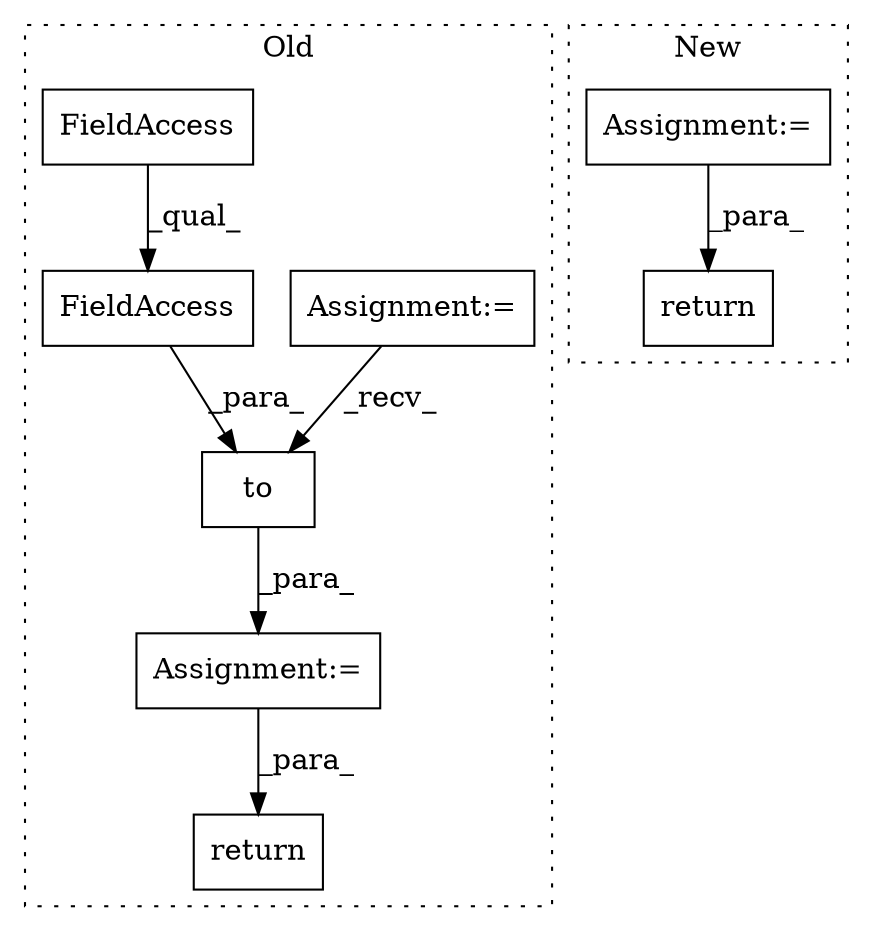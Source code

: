 digraph G {
subgraph cluster0 {
1 [label="to" a="32" s="32298,32323" l="3,1" shape="box"];
3 [label="return" a="41" s="32426" l="7" shape="box"];
4 [label="Assignment:=" a="7" s="32284" l="1" shape="box"];
5 [label="FieldAccess" a="22" s="32301" l="22" shape="box"];
6 [label="Assignment:=" a="7" s="32131" l="1" shape="box"];
8 [label="FieldAccess" a="22" s="32301" l="15" shape="box"];
label = "Old";
style="dotted";
}
subgraph cluster1 {
2 [label="return" a="41" s="36854" l="7" shape="box"];
7 [label="Assignment:=" a="7" s="36306" l="1" shape="box"];
label = "New";
style="dotted";
}
1 -> 4 [label="_para_"];
4 -> 3 [label="_para_"];
5 -> 1 [label="_para_"];
6 -> 1 [label="_recv_"];
7 -> 2 [label="_para_"];
8 -> 5 [label="_qual_"];
}